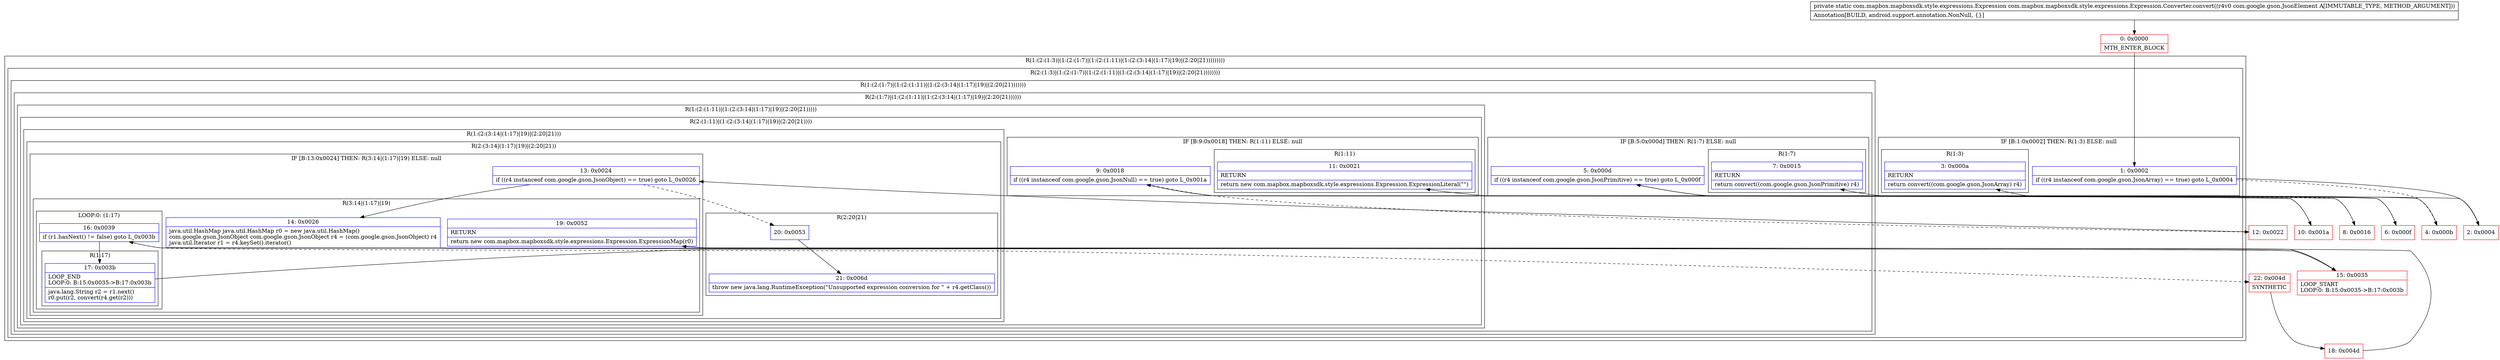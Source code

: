digraph "CFG forcom.mapbox.mapboxsdk.style.expressions.Expression.Converter.convert(Lcom\/google\/gson\/JsonElement;)Lcom\/mapbox\/mapboxsdk\/style\/expressions\/Expression;" {
subgraph cluster_Region_1411948550 {
label = "R(1:(2:(1:3)|(1:(2:(1:7)|(1:(2:(1:11)|(1:(2:(3:14|(1:17)|19)|(2:20|21)))))))))";
node [shape=record,color=blue];
subgraph cluster_Region_1504740926 {
label = "R(2:(1:3)|(1:(2:(1:7)|(1:(2:(1:11)|(1:(2:(3:14|(1:17)|19)|(2:20|21))))))))";
node [shape=record,color=blue];
subgraph cluster_IfRegion_1340999666 {
label = "IF [B:1:0x0002] THEN: R(1:3) ELSE: null";
node [shape=record,color=blue];
Node_1 [shape=record,label="{1\:\ 0x0002|if ((r4 instanceof com.google.gson.JsonArray) == true) goto L_0x0004\l}"];
subgraph cluster_Region_226408 {
label = "R(1:3)";
node [shape=record,color=blue];
Node_3 [shape=record,label="{3\:\ 0x000a|RETURN\l|return convert((com.google.gson.JsonArray) r4)\l}"];
}
}
subgraph cluster_Region_297454846 {
label = "R(1:(2:(1:7)|(1:(2:(1:11)|(1:(2:(3:14|(1:17)|19)|(2:20|21)))))))";
node [shape=record,color=blue];
subgraph cluster_Region_1281763713 {
label = "R(2:(1:7)|(1:(2:(1:11)|(1:(2:(3:14|(1:17)|19)|(2:20|21))))))";
node [shape=record,color=blue];
subgraph cluster_IfRegion_1938323048 {
label = "IF [B:5:0x000d] THEN: R(1:7) ELSE: null";
node [shape=record,color=blue];
Node_5 [shape=record,label="{5\:\ 0x000d|if ((r4 instanceof com.google.gson.JsonPrimitive) == true) goto L_0x000f\l}"];
subgraph cluster_Region_1748237381 {
label = "R(1:7)";
node [shape=record,color=blue];
Node_7 [shape=record,label="{7\:\ 0x0015|RETURN\l|return convert((com.google.gson.JsonPrimitive) r4)\l}"];
}
}
subgraph cluster_Region_799604865 {
label = "R(1:(2:(1:11)|(1:(2:(3:14|(1:17)|19)|(2:20|21)))))";
node [shape=record,color=blue];
subgraph cluster_Region_1383997140 {
label = "R(2:(1:11)|(1:(2:(3:14|(1:17)|19)|(2:20|21))))";
node [shape=record,color=blue];
subgraph cluster_IfRegion_1660230085 {
label = "IF [B:9:0x0018] THEN: R(1:11) ELSE: null";
node [shape=record,color=blue];
Node_9 [shape=record,label="{9\:\ 0x0018|if ((r4 instanceof com.google.gson.JsonNull) == true) goto L_0x001a\l}"];
subgraph cluster_Region_357761034 {
label = "R(1:11)";
node [shape=record,color=blue];
Node_11 [shape=record,label="{11\:\ 0x0021|RETURN\l|return new com.mapbox.mapboxsdk.style.expressions.Expression.ExpressionLiteral(\"\")\l}"];
}
}
subgraph cluster_Region_1914287913 {
label = "R(1:(2:(3:14|(1:17)|19)|(2:20|21)))";
node [shape=record,color=blue];
subgraph cluster_Region_1345556224 {
label = "R(2:(3:14|(1:17)|19)|(2:20|21))";
node [shape=record,color=blue];
subgraph cluster_IfRegion_440573938 {
label = "IF [B:13:0x0024] THEN: R(3:14|(1:17)|19) ELSE: null";
node [shape=record,color=blue];
Node_13 [shape=record,label="{13\:\ 0x0024|if ((r4 instanceof com.google.gson.JsonObject) == true) goto L_0x0026\l}"];
subgraph cluster_Region_1873010460 {
label = "R(3:14|(1:17)|19)";
node [shape=record,color=blue];
Node_14 [shape=record,label="{14\:\ 0x0026|java.util.HashMap java.util.HashMap r0 = new java.util.HashMap()\lcom.google.gson.JsonObject com.google.gson.JsonObject r4 = (com.google.gson.JsonObject) r4\ljava.util.Iterator r1 = r4.keySet().iterator()\l}"];
subgraph cluster_LoopRegion_387747808 {
label = "LOOP:0: (1:17)";
node [shape=record,color=blue];
Node_16 [shape=record,label="{16\:\ 0x0039|if (r1.hasNext() != false) goto L_0x003b\l}"];
subgraph cluster_Region_702403208 {
label = "R(1:17)";
node [shape=record,color=blue];
Node_17 [shape=record,label="{17\:\ 0x003b|LOOP_END\lLOOP:0: B:15:0x0035\-\>B:17:0x003b\l|java.lang.String r2 = r1.next()\lr0.put(r2, convert(r4.get(r2)))\l}"];
}
}
Node_19 [shape=record,label="{19\:\ 0x0052|RETURN\l|return new com.mapbox.mapboxsdk.style.expressions.Expression.ExpressionMap(r0)\l}"];
}
}
subgraph cluster_Region_671335125 {
label = "R(2:20|21)";
node [shape=record,color=blue];
Node_20 [shape=record,label="{20\:\ 0x0053}"];
Node_21 [shape=record,label="{21\:\ 0x006d|throw new java.lang.RuntimeException(\"Unsupported expression conversion for \" + r4.getClass())\l}"];
}
}
}
}
}
}
}
}
}
Node_0 [shape=record,color=red,label="{0\:\ 0x0000|MTH_ENTER_BLOCK\l}"];
Node_2 [shape=record,color=red,label="{2\:\ 0x0004}"];
Node_4 [shape=record,color=red,label="{4\:\ 0x000b}"];
Node_6 [shape=record,color=red,label="{6\:\ 0x000f}"];
Node_8 [shape=record,color=red,label="{8\:\ 0x0016}"];
Node_10 [shape=record,color=red,label="{10\:\ 0x001a}"];
Node_12 [shape=record,color=red,label="{12\:\ 0x0022}"];
Node_15 [shape=record,color=red,label="{15\:\ 0x0035|LOOP_START\lLOOP:0: B:15:0x0035\-\>B:17:0x003b\l}"];
Node_18 [shape=record,color=red,label="{18\:\ 0x004d}"];
Node_22 [shape=record,color=red,label="{22\:\ 0x004d|SYNTHETIC\l}"];
MethodNode[shape=record,label="{private static com.mapbox.mapboxsdk.style.expressions.Expression com.mapbox.mapboxsdk.style.expressions.Expression.Converter.convert((r4v0 com.google.gson.JsonElement A[IMMUTABLE_TYPE, METHOD_ARGUMENT]))  | Annotation[BUILD, android.support.annotation.NonNull, \{\}]\l}"];
MethodNode -> Node_0;
Node_1 -> Node_2;
Node_1 -> Node_4[style=dashed];
Node_5 -> Node_6;
Node_5 -> Node_8[style=dashed];
Node_9 -> Node_10;
Node_9 -> Node_12[style=dashed];
Node_13 -> Node_14;
Node_13 -> Node_20[style=dashed];
Node_14 -> Node_15;
Node_16 -> Node_17;
Node_16 -> Node_22[style=dashed];
Node_17 -> Node_15;
Node_20 -> Node_21;
Node_0 -> Node_1;
Node_2 -> Node_3;
Node_4 -> Node_5;
Node_6 -> Node_7;
Node_8 -> Node_9;
Node_10 -> Node_11;
Node_12 -> Node_13;
Node_15 -> Node_16;
Node_18 -> Node_19;
Node_22 -> Node_18;
}

